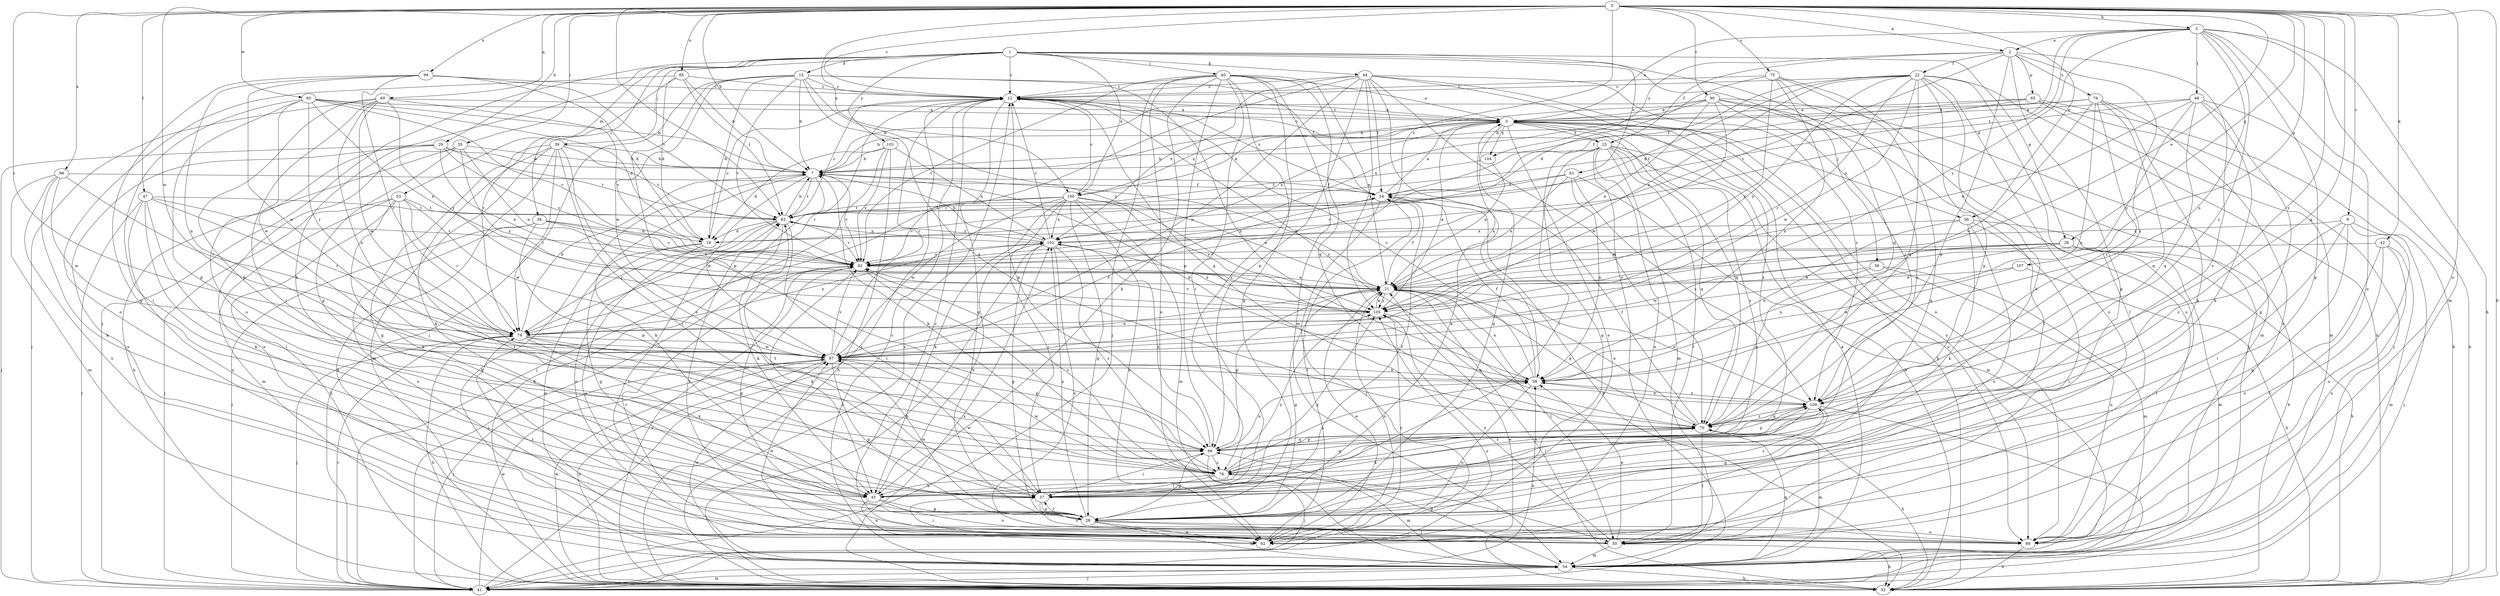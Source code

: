strict digraph  {
0;
1;
2;
3;
5;
7;
9;
12;
15;
16;
21;
22;
23;
24;
26;
28;
29;
32;
35;
36;
37;
38;
39;
40;
41;
42;
44;
45;
47;
48;
50;
53;
54;
56;
58;
61;
62;
65;
66;
69;
70;
74;
75;
76;
78;
83;
85;
88;
90;
92;
93;
97;
98;
99;
100;
101;
103;
104;
105;
107;
109;
0 -> 2  [label=a];
0 -> 5  [label=b];
0 -> 7  [label=b];
0 -> 9  [label=c];
0 -> 12  [label=c];
0 -> 21  [label=e];
0 -> 26  [label=g];
0 -> 29  [label=h];
0 -> 32  [label=h];
0 -> 35  [label=i];
0 -> 42  [label=k];
0 -> 47  [label=l];
0 -> 56  [label=n];
0 -> 69  [label=q];
0 -> 70  [label=q];
0 -> 74  [label=r];
0 -> 75  [label=s];
0 -> 83  [label=t];
0 -> 85  [label=u];
0 -> 88  [label=u];
0 -> 90  [label=v];
0 -> 92  [label=v];
0 -> 93  [label=w];
0 -> 97  [label=w];
0 -> 98  [label=x];
0 -> 99  [label=x];
0 -> 100  [label=x];
0 -> 107  [label=z];
0 -> 109  [label=z];
1 -> 12  [label=c];
1 -> 15  [label=d];
1 -> 26  [label=g];
1 -> 36  [label=i];
1 -> 38  [label=j];
1 -> 39  [label=j];
1 -> 40  [label=j];
1 -> 41  [label=j];
1 -> 44  [label=k];
1 -> 45  [label=k];
1 -> 53  [label=m];
1 -> 61  [label=o];
1 -> 70  [label=q];
1 -> 100  [label=x];
1 -> 103  [label=y];
2 -> 22  [label=f];
2 -> 23  [label=f];
2 -> 28  [label=g];
2 -> 65  [label=p];
2 -> 66  [label=p];
2 -> 76  [label=s];
2 -> 78  [label=s];
2 -> 92  [label=v];
2 -> 104  [label=y];
2 -> 109  [label=z];
3 -> 7  [label=b];
3 -> 12  [label=c];
3 -> 23  [label=f];
3 -> 28  [label=g];
3 -> 32  [label=h];
3 -> 56  [label=n];
3 -> 62  [label=o];
3 -> 70  [label=q];
3 -> 78  [label=s];
3 -> 88  [label=u];
3 -> 100  [label=x];
3 -> 101  [label=x];
3 -> 104  [label=y];
5 -> 2  [label=a];
5 -> 3  [label=a];
5 -> 16  [label=d];
5 -> 28  [label=g];
5 -> 32  [label=h];
5 -> 48  [label=l];
5 -> 54  [label=m];
5 -> 58  [label=n];
5 -> 83  [label=t];
5 -> 88  [label=u];
5 -> 105  [label=y];
5 -> 109  [label=z];
7 -> 24  [label=f];
7 -> 32  [label=h];
7 -> 45  [label=k];
7 -> 83  [label=t];
7 -> 92  [label=v];
7 -> 97  [label=w];
9 -> 28  [label=g];
9 -> 37  [label=i];
9 -> 41  [label=j];
9 -> 88  [label=u];
9 -> 101  [label=x];
9 -> 109  [label=z];
12 -> 3  [label=a];
12 -> 28  [label=g];
12 -> 66  [label=p];
12 -> 70  [label=q];
12 -> 74  [label=r];
12 -> 109  [label=z];
15 -> 7  [label=b];
15 -> 12  [label=c];
15 -> 16  [label=d];
15 -> 24  [label=f];
15 -> 41  [label=j];
15 -> 58  [label=n];
15 -> 66  [label=p];
15 -> 70  [label=q];
15 -> 92  [label=v];
15 -> 97  [label=w];
15 -> 105  [label=y];
16 -> 12  [label=c];
16 -> 28  [label=g];
16 -> 62  [label=o];
16 -> 88  [label=u];
21 -> 7  [label=b];
21 -> 24  [label=f];
21 -> 28  [label=g];
21 -> 32  [label=h];
21 -> 50  [label=l];
21 -> 58  [label=n];
21 -> 62  [label=o];
21 -> 66  [label=p];
21 -> 70  [label=q];
21 -> 105  [label=y];
22 -> 12  [label=c];
22 -> 16  [label=d];
22 -> 21  [label=e];
22 -> 24  [label=f];
22 -> 32  [label=h];
22 -> 45  [label=k];
22 -> 50  [label=l];
22 -> 62  [label=o];
22 -> 66  [label=p];
22 -> 70  [label=q];
22 -> 74  [label=r];
22 -> 97  [label=w];
22 -> 105  [label=y];
23 -> 7  [label=b];
23 -> 12  [label=c];
23 -> 28  [label=g];
23 -> 32  [label=h];
23 -> 37  [label=i];
23 -> 41  [label=j];
23 -> 50  [label=l];
23 -> 54  [label=m];
23 -> 62  [label=o];
23 -> 70  [label=q];
23 -> 88  [label=u];
24 -> 3  [label=a];
24 -> 12  [label=c];
24 -> 32  [label=h];
24 -> 41  [label=j];
24 -> 83  [label=t];
26 -> 32  [label=h];
26 -> 50  [label=l];
26 -> 54  [label=m];
26 -> 58  [label=n];
26 -> 92  [label=v];
26 -> 97  [label=w];
26 -> 105  [label=y];
28 -> 3  [label=a];
28 -> 37  [label=i];
28 -> 50  [label=l];
28 -> 54  [label=m];
28 -> 62  [label=o];
28 -> 66  [label=p];
28 -> 88  [label=u];
28 -> 97  [label=w];
28 -> 101  [label=x];
29 -> 7  [label=b];
29 -> 21  [label=e];
29 -> 41  [label=j];
29 -> 62  [label=o];
29 -> 78  [label=s];
29 -> 83  [label=t];
29 -> 92  [label=v];
32 -> 12  [label=c];
32 -> 21  [label=e];
32 -> 92  [label=v];
32 -> 97  [label=w];
32 -> 101  [label=x];
35 -> 7  [label=b];
35 -> 21  [label=e];
35 -> 32  [label=h];
35 -> 62  [label=o];
35 -> 66  [label=p];
35 -> 105  [label=y];
36 -> 16  [label=d];
36 -> 21  [label=e];
36 -> 41  [label=j];
36 -> 66  [label=p];
36 -> 88  [label=u];
36 -> 92  [label=v];
37 -> 24  [label=f];
37 -> 28  [label=g];
37 -> 83  [label=t];
37 -> 88  [label=u];
37 -> 97  [label=w];
37 -> 105  [label=y];
37 -> 109  [label=z];
38 -> 21  [label=e];
38 -> 54  [label=m];
38 -> 70  [label=q];
38 -> 88  [label=u];
39 -> 7  [label=b];
39 -> 28  [label=g];
39 -> 32  [label=h];
39 -> 37  [label=i];
39 -> 45  [label=k];
39 -> 54  [label=m];
39 -> 74  [label=r];
39 -> 78  [label=s];
39 -> 83  [label=t];
40 -> 3  [label=a];
40 -> 12  [label=c];
40 -> 21  [label=e];
40 -> 28  [label=g];
40 -> 37  [label=i];
40 -> 41  [label=j];
40 -> 45  [label=k];
40 -> 54  [label=m];
40 -> 62  [label=o];
40 -> 66  [label=p];
40 -> 70  [label=q];
40 -> 78  [label=s];
40 -> 92  [label=v];
41 -> 12  [label=c];
41 -> 54  [label=m];
41 -> 58  [label=n];
41 -> 74  [label=r];
41 -> 97  [label=w];
41 -> 105  [label=y];
42 -> 50  [label=l];
42 -> 54  [label=m];
42 -> 62  [label=o];
42 -> 88  [label=u];
42 -> 92  [label=v];
44 -> 12  [label=c];
44 -> 24  [label=f];
44 -> 58  [label=n];
44 -> 66  [label=p];
44 -> 70  [label=q];
44 -> 74  [label=r];
44 -> 78  [label=s];
44 -> 88  [label=u];
44 -> 97  [label=w];
44 -> 101  [label=x];
44 -> 105  [label=y];
44 -> 109  [label=z];
45 -> 28  [label=g];
45 -> 62  [label=o];
45 -> 88  [label=u];
45 -> 101  [label=x];
45 -> 105  [label=y];
47 -> 37  [label=i];
47 -> 41  [label=j];
47 -> 45  [label=k];
47 -> 74  [label=r];
47 -> 83  [label=t];
47 -> 88  [label=u];
47 -> 92  [label=v];
48 -> 3  [label=a];
48 -> 7  [label=b];
48 -> 21  [label=e];
48 -> 28  [label=g];
48 -> 32  [label=h];
48 -> 45  [label=k];
48 -> 70  [label=q];
48 -> 105  [label=y];
50 -> 12  [label=c];
50 -> 32  [label=h];
50 -> 54  [label=m];
50 -> 58  [label=n];
50 -> 74  [label=r];
50 -> 83  [label=t];
50 -> 97  [label=w];
50 -> 105  [label=y];
53 -> 32  [label=h];
53 -> 37  [label=i];
53 -> 41  [label=j];
53 -> 45  [label=k];
53 -> 54  [label=m];
53 -> 74  [label=r];
53 -> 83  [label=t];
53 -> 97  [label=w];
54 -> 3  [label=a];
54 -> 7  [label=b];
54 -> 12  [label=c];
54 -> 32  [label=h];
54 -> 41  [label=j];
54 -> 66  [label=p];
54 -> 70  [label=q];
54 -> 97  [label=w];
56 -> 32  [label=h];
56 -> 45  [label=k];
56 -> 50  [label=l];
56 -> 58  [label=n];
56 -> 62  [label=o];
56 -> 101  [label=x];
58 -> 7  [label=b];
58 -> 12  [label=c];
58 -> 24  [label=f];
58 -> 62  [label=o];
58 -> 109  [label=z];
61 -> 21  [label=e];
61 -> 24  [label=f];
61 -> 54  [label=m];
61 -> 58  [label=n];
61 -> 92  [label=v];
61 -> 109  [label=z];
62 -> 21  [label=e];
62 -> 24  [label=f];
62 -> 37  [label=i];
62 -> 92  [label=v];
62 -> 105  [label=y];
65 -> 3  [label=a];
65 -> 24  [label=f];
65 -> 32  [label=h];
65 -> 41  [label=j];
65 -> 54  [label=m];
65 -> 83  [label=t];
66 -> 37  [label=i];
66 -> 41  [label=j];
66 -> 58  [label=n];
66 -> 70  [label=q];
66 -> 78  [label=s];
66 -> 101  [label=x];
69 -> 3  [label=a];
69 -> 37  [label=i];
69 -> 41  [label=j];
69 -> 58  [label=n];
69 -> 66  [label=p];
69 -> 92  [label=v];
69 -> 97  [label=w];
69 -> 105  [label=y];
70 -> 21  [label=e];
70 -> 24  [label=f];
70 -> 32  [label=h];
70 -> 45  [label=k];
70 -> 50  [label=l];
70 -> 54  [label=m];
70 -> 66  [label=p];
70 -> 109  [label=z];
74 -> 7  [label=b];
74 -> 32  [label=h];
74 -> 41  [label=j];
74 -> 45  [label=k];
74 -> 66  [label=p];
74 -> 78  [label=s];
74 -> 97  [label=w];
74 -> 101  [label=x];
75 -> 12  [label=c];
75 -> 16  [label=d];
75 -> 28  [label=g];
75 -> 58  [label=n];
75 -> 78  [label=s];
75 -> 88  [label=u];
75 -> 105  [label=y];
76 -> 3  [label=a];
76 -> 7  [label=b];
76 -> 45  [label=k];
76 -> 58  [label=n];
76 -> 70  [label=q];
76 -> 88  [label=u];
76 -> 97  [label=w];
76 -> 109  [label=z];
78 -> 7  [label=b];
78 -> 37  [label=i];
78 -> 45  [label=k];
78 -> 50  [label=l];
78 -> 54  [label=m];
78 -> 58  [label=n];
78 -> 70  [label=q];
78 -> 92  [label=v];
78 -> 97  [label=w];
78 -> 109  [label=z];
83 -> 7  [label=b];
83 -> 12  [label=c];
83 -> 16  [label=d];
83 -> 37  [label=i];
83 -> 45  [label=k];
83 -> 62  [label=o];
83 -> 74  [label=r];
83 -> 92  [label=v];
83 -> 101  [label=x];
85 -> 7  [label=b];
85 -> 12  [label=c];
85 -> 16  [label=d];
85 -> 62  [label=o];
85 -> 74  [label=r];
85 -> 83  [label=t];
88 -> 32  [label=h];
88 -> 83  [label=t];
90 -> 3  [label=a];
90 -> 7  [label=b];
90 -> 21  [label=e];
90 -> 41  [label=j];
90 -> 50  [label=l];
90 -> 54  [label=m];
90 -> 97  [label=w];
90 -> 101  [label=x];
90 -> 109  [label=z];
92 -> 21  [label=e];
92 -> 28  [label=g];
92 -> 41  [label=j];
92 -> 45  [label=k];
92 -> 78  [label=s];
93 -> 3  [label=a];
93 -> 7  [label=b];
93 -> 16  [label=d];
93 -> 21  [label=e];
93 -> 37  [label=i];
93 -> 66  [label=p];
93 -> 74  [label=r];
93 -> 92  [label=v];
93 -> 97  [label=w];
97 -> 12  [label=c];
97 -> 21  [label=e];
97 -> 24  [label=f];
97 -> 28  [label=g];
97 -> 32  [label=h];
97 -> 41  [label=j];
97 -> 58  [label=n];
97 -> 92  [label=v];
98 -> 24  [label=f];
98 -> 45  [label=k];
98 -> 54  [label=m];
98 -> 62  [label=o];
98 -> 74  [label=r];
98 -> 97  [label=w];
99 -> 12  [label=c];
99 -> 16  [label=d];
99 -> 28  [label=g];
99 -> 58  [label=n];
99 -> 74  [label=r];
99 -> 83  [label=t];
99 -> 97  [label=w];
100 -> 3  [label=a];
100 -> 12  [label=c];
100 -> 21  [label=e];
100 -> 28  [label=g];
100 -> 37  [label=i];
100 -> 45  [label=k];
100 -> 54  [label=m];
100 -> 62  [label=o];
100 -> 83  [label=t];
100 -> 92  [label=v];
100 -> 97  [label=w];
100 -> 101  [label=x];
100 -> 105  [label=y];
101 -> 7  [label=b];
101 -> 12  [label=c];
101 -> 28  [label=g];
101 -> 32  [label=h];
101 -> 78  [label=s];
101 -> 83  [label=t];
101 -> 88  [label=u];
101 -> 92  [label=v];
103 -> 7  [label=b];
103 -> 16  [label=d];
103 -> 32  [label=h];
103 -> 41  [label=j];
103 -> 92  [label=v];
103 -> 101  [label=x];
104 -> 21  [label=e];
104 -> 83  [label=t];
105 -> 3  [label=a];
105 -> 21  [label=e];
105 -> 70  [label=q];
105 -> 74  [label=r];
105 -> 92  [label=v];
105 -> 101  [label=x];
107 -> 21  [label=e];
107 -> 32  [label=h];
107 -> 97  [label=w];
109 -> 21  [label=e];
109 -> 28  [label=g];
109 -> 37  [label=i];
109 -> 41  [label=j];
109 -> 58  [label=n];
109 -> 66  [label=p];
109 -> 70  [label=q];
}
